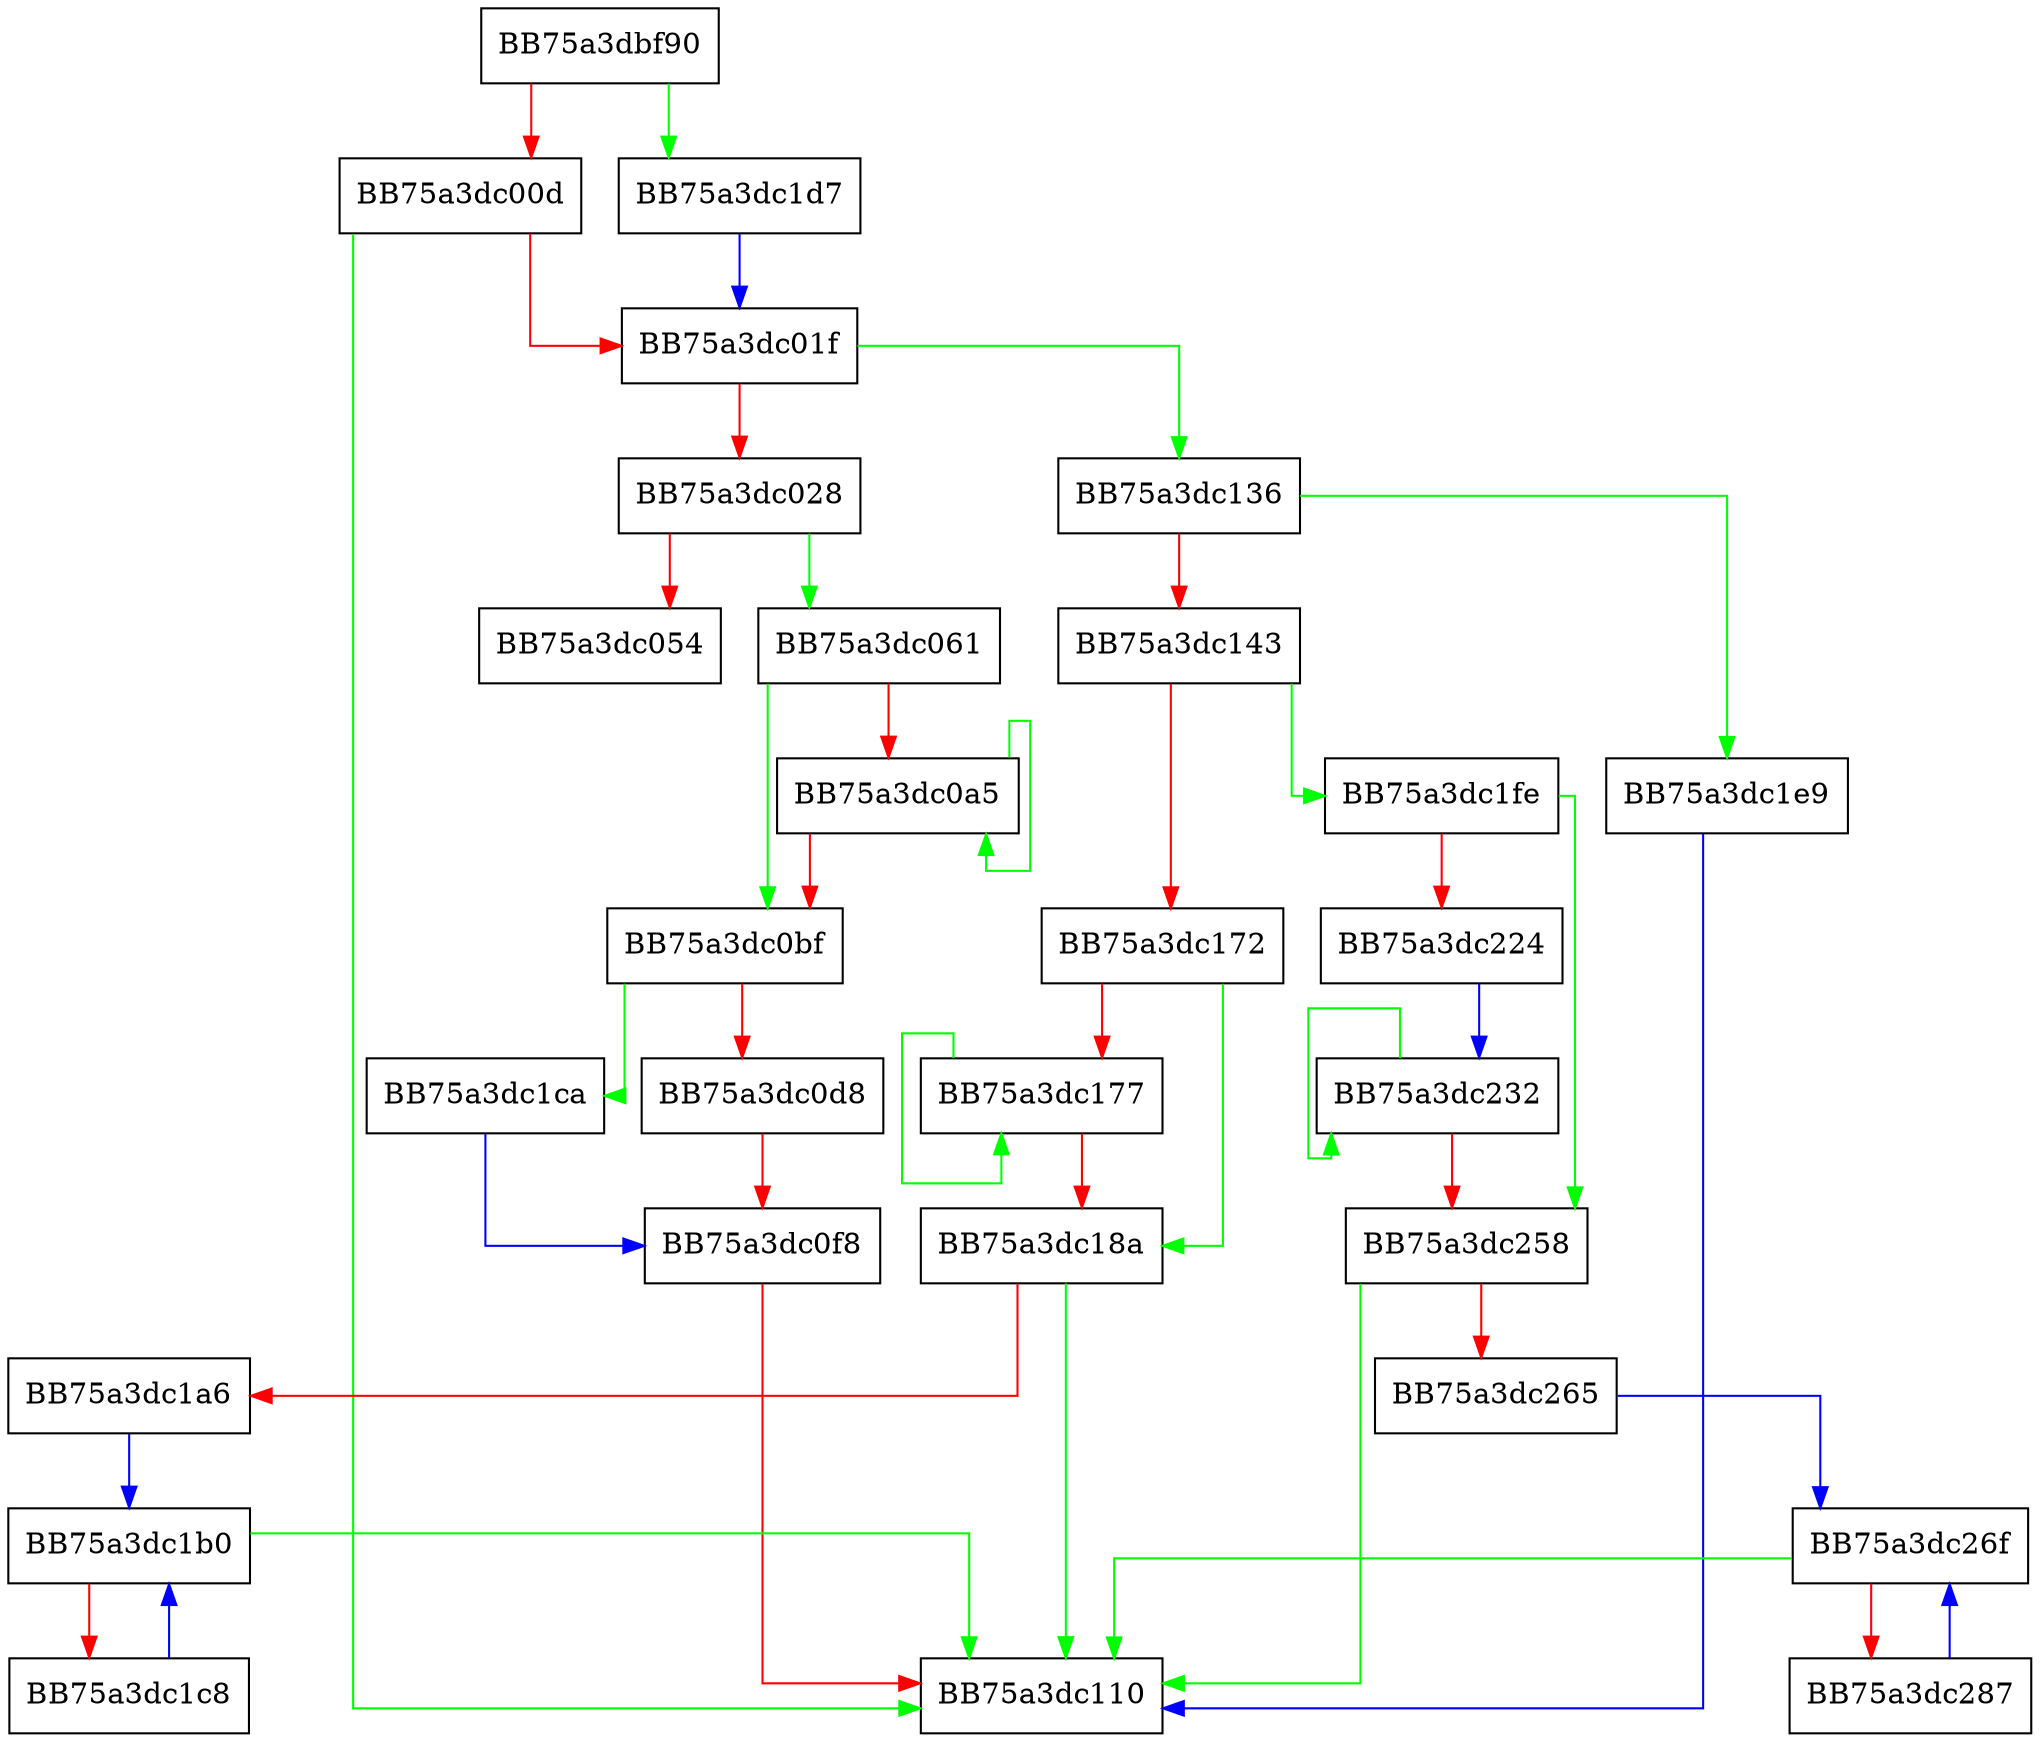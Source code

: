 digraph insert {
  node [shape="box"];
  graph [splines=ortho];
  BB75a3dbf90 -> BB75a3dc1d7 [color="green"];
  BB75a3dbf90 -> BB75a3dc00d [color="red"];
  BB75a3dc00d -> BB75a3dc110 [color="green"];
  BB75a3dc00d -> BB75a3dc01f [color="red"];
  BB75a3dc01f -> BB75a3dc136 [color="green"];
  BB75a3dc01f -> BB75a3dc028 [color="red"];
  BB75a3dc028 -> BB75a3dc061 [color="green"];
  BB75a3dc028 -> BB75a3dc054 [color="red"];
  BB75a3dc061 -> BB75a3dc0bf [color="green"];
  BB75a3dc061 -> BB75a3dc0a5 [color="red"];
  BB75a3dc0a5 -> BB75a3dc0a5 [color="green"];
  BB75a3dc0a5 -> BB75a3dc0bf [color="red"];
  BB75a3dc0bf -> BB75a3dc1ca [color="green"];
  BB75a3dc0bf -> BB75a3dc0d8 [color="red"];
  BB75a3dc0d8 -> BB75a3dc0f8 [color="red"];
  BB75a3dc0f8 -> BB75a3dc110 [color="red"];
  BB75a3dc136 -> BB75a3dc1e9 [color="green"];
  BB75a3dc136 -> BB75a3dc143 [color="red"];
  BB75a3dc143 -> BB75a3dc1fe [color="green"];
  BB75a3dc143 -> BB75a3dc172 [color="red"];
  BB75a3dc172 -> BB75a3dc18a [color="green"];
  BB75a3dc172 -> BB75a3dc177 [color="red"];
  BB75a3dc177 -> BB75a3dc177 [color="green"];
  BB75a3dc177 -> BB75a3dc18a [color="red"];
  BB75a3dc18a -> BB75a3dc110 [color="green"];
  BB75a3dc18a -> BB75a3dc1a6 [color="red"];
  BB75a3dc1a6 -> BB75a3dc1b0 [color="blue"];
  BB75a3dc1b0 -> BB75a3dc110 [color="green"];
  BB75a3dc1b0 -> BB75a3dc1c8 [color="red"];
  BB75a3dc1c8 -> BB75a3dc1b0 [color="blue"];
  BB75a3dc1ca -> BB75a3dc0f8 [color="blue"];
  BB75a3dc1d7 -> BB75a3dc01f [color="blue"];
  BB75a3dc1e9 -> BB75a3dc110 [color="blue"];
  BB75a3dc1fe -> BB75a3dc258 [color="green"];
  BB75a3dc1fe -> BB75a3dc224 [color="red"];
  BB75a3dc224 -> BB75a3dc232 [color="blue"];
  BB75a3dc232 -> BB75a3dc232 [color="green"];
  BB75a3dc232 -> BB75a3dc258 [color="red"];
  BB75a3dc258 -> BB75a3dc110 [color="green"];
  BB75a3dc258 -> BB75a3dc265 [color="red"];
  BB75a3dc265 -> BB75a3dc26f [color="blue"];
  BB75a3dc26f -> BB75a3dc110 [color="green"];
  BB75a3dc26f -> BB75a3dc287 [color="red"];
  BB75a3dc287 -> BB75a3dc26f [color="blue"];
}